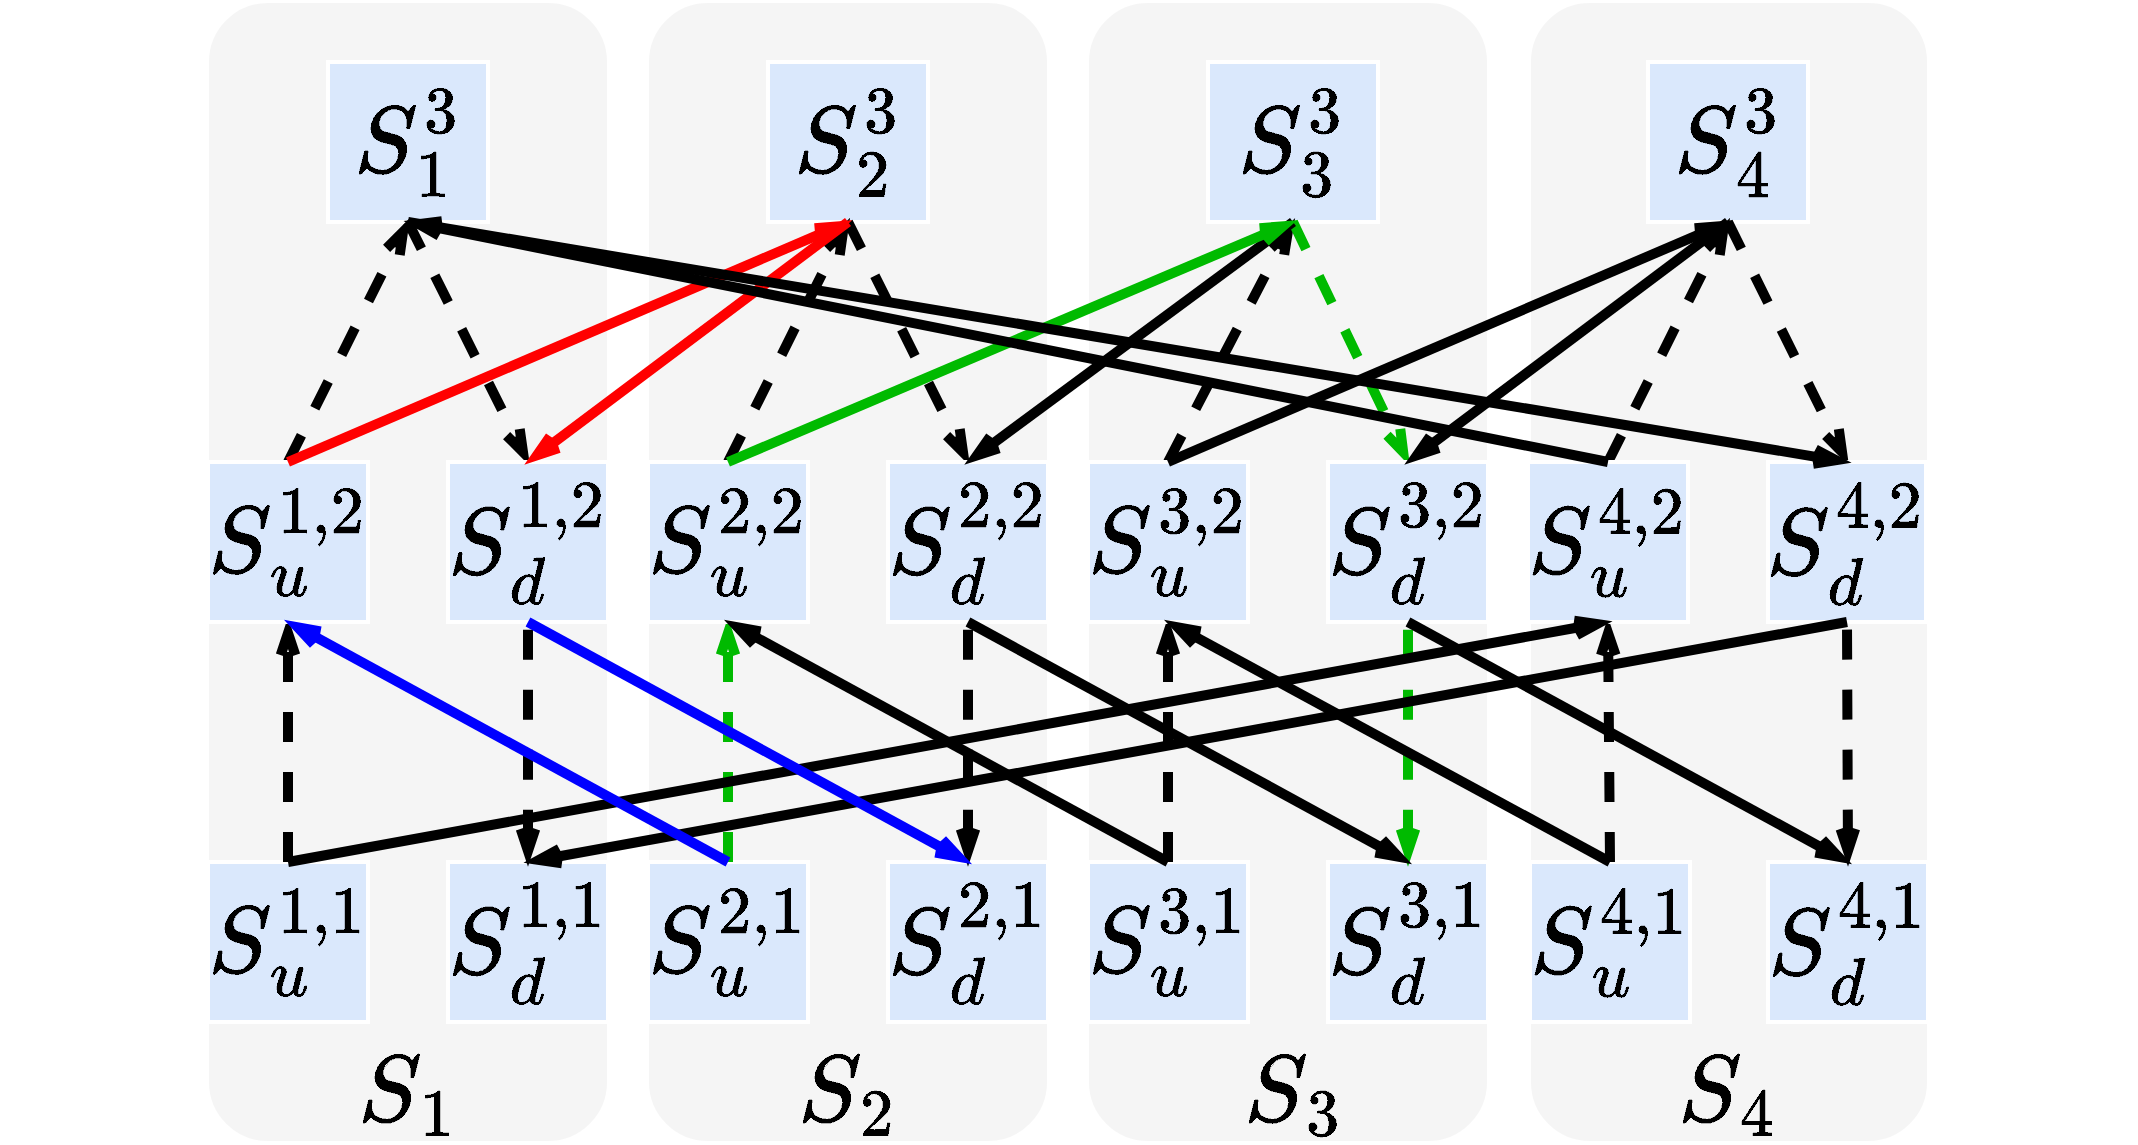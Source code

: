 <?xml version="1.0" encoding="UTF-8"?>
<mxfile version="20.5.3"><diagram id="flwIvw9OdboR_U-24BBX" name="第 1 页"><mxGraphModel dx="1746" dy="537" grid="1" gridSize="10" guides="1" tooltips="1" connect="1" arrows="1" fold="1" page="0" pageScale="1" pageWidth="827" pageHeight="1169" math="1" shadow="0"><root><mxCell id="0"/><mxCell id="1" parent="0"/><mxCell id="2" value="" style="rounded=1;whiteSpace=wrap;html=1;fillColor=#f5f5f5;fontColor=#333333;strokeColor=#FFFFFF;fontSize=22;" parent="1" vertex="1"><mxGeometry x="341" y="160" width="199" height="570" as="geometry"/></mxCell><mxCell id="3" value="" style="rounded=1;whiteSpace=wrap;html=1;fillColor=#f5f5f5;fontColor=#333333;strokeColor=#FFFFFF;fontSize=22;" parent="1" vertex="1"><mxGeometry x="120" y="160" width="200" height="570" as="geometry"/></mxCell><mxCell id="4" value="" style="rounded=1;whiteSpace=wrap;html=1;fillColor=#f5f5f5;fontColor=#333333;strokeColor=#FFFFFF;fontSize=22;" parent="1" vertex="1"><mxGeometry x="-100" y="160" width="200" height="570" as="geometry"/></mxCell><mxCell id="5" value="" style="rounded=1;whiteSpace=wrap;html=1;fillColor=#f5f5f5;fontColor=#333333;strokeColor=#FFFFFF;fontSize=22;" parent="1" vertex="1"><mxGeometry x="-320" y="160" width="200" height="570" as="geometry"/></mxCell><mxCell id="6" value="$$S_{u}^{1,1}$$" style="rounded=0;whiteSpace=wrap;html=1;strokeColor=#FFFFFF;fillColor=#dae8fc;strokeWidth=2;fontSize=40;" parent="1" vertex="1"><mxGeometry x="-320" y="590" width="80" height="80" as="geometry"/></mxCell><mxCell id="7" value="$$S_{d}^{1,1}$$" style="rounded=0;whiteSpace=wrap;html=1;strokeColor=#FFFFFF;fillColor=#dae8fc;strokeWidth=2;fontSize=40;" parent="1" vertex="1"><mxGeometry x="-200" y="590" width="80" height="80" as="geometry"/></mxCell><mxCell id="8" value="$$S_1^3$$" style="rounded=0;whiteSpace=wrap;html=1;strokeColor=#FFFFFF;fillColor=#dae8fc;strokeWidth=2;fontSize=40;" parent="1" vertex="1"><mxGeometry x="-260" y="190" width="80" height="80" as="geometry"/></mxCell><mxCell id="9" value="$$S_2^3$$" style="rounded=0;whiteSpace=wrap;html=1;strokeColor=#FFFFFF;fillColor=#dae8fc;strokeWidth=2;fontSize=40;" parent="1" vertex="1"><mxGeometry x="-40" y="190" width="80" height="80" as="geometry"/></mxCell><mxCell id="10" value="$$S_3^3$$" style="rounded=0;whiteSpace=wrap;html=1;strokeColor=#FFFFFF;fillColor=#dae8fc;imageWidth=36;imageHeight=36;strokeWidth=2;fontSize=40;" parent="1" vertex="1"><mxGeometry x="180" y="190" width="85" height="80" as="geometry"/></mxCell><mxCell id="11" value="$$S_4^3$$" style="rounded=0;whiteSpace=wrap;html=1;strokeColor=#FFFFFF;fillColor=#dae8fc;imageWidth=36;imageHeight=36;strokeWidth=2;fontSize=40;" parent="1" vertex="1"><mxGeometry x="400" y="190" width="80" height="80" as="geometry"/></mxCell><mxCell id="12" value="" style="endArrow=openThin;html=1;rounded=0;strokeColor=#000000;exitX=0.5;exitY=0;exitDx=0;exitDy=0;entryX=0.5;entryY=1;entryDx=0;entryDy=0;startArrow=none;startFill=0;endFill=0;dashed=1;fillColor=#d5e8d4;strokeWidth=5;fontSize=40;" parent="1" source="6" target="34" edge="1"><mxGeometry width="50" height="50" relative="1" as="geometry"><mxPoint x="-60" y="520" as="sourcePoint"/><mxPoint x="-100" y="500.0" as="targetPoint"/></mxGeometry></mxCell><mxCell id="13" value="" style="endArrow=none;html=1;rounded=0;strokeColor=#000000;exitX=0.5;exitY=0;exitDx=0;exitDy=0;entryX=0.5;entryY=1;entryDx=0;entryDy=0;startArrow=openThin;startFill=0;dashed=1;endFill=0;strokeWidth=5;fontSize=40;" parent="1" source="7" target="35" edge="1"><mxGeometry width="50" height="50" relative="1" as="geometry"><mxPoint x="-60" y="520" as="sourcePoint"/><mxPoint x="-60" y="500.0" as="targetPoint"/></mxGeometry></mxCell><mxCell id="14" value="$$S_{u}^{3,1}$$" style="rounded=0;whiteSpace=wrap;html=1;strokeColor=#FFFFFF;fillColor=#dae8fc;strokeWidth=2;fontSize=40;" parent="1" vertex="1"><mxGeometry x="120" y="590" width="80" height="80" as="geometry"/></mxCell><mxCell id="15" value="$$S_{d}^{3,1}$$" style="rounded=0;whiteSpace=wrap;html=1;strokeColor=#FFFFFF;fillColor=#dae8fc;strokeWidth=2;fontSize=40;" parent="1" vertex="1"><mxGeometry x="240" y="590" width="80" height="80" as="geometry"/></mxCell><mxCell id="16" value="" style="endArrow=openThin;html=1;rounded=0;strokeColor=#000000;exitX=0.5;exitY=0;exitDx=0;exitDy=0;entryX=0.5;entryY=1;entryDx=0;entryDy=0;endFill=0;dashed=1;startArrow=none;startFill=0;strokeWidth=5;fontSize=40;" parent="1" source="14" target="36" edge="1"><mxGeometry width="50" height="50" relative="1" as="geometry"><mxPoint x="145" y="520" as="sourcePoint"/><mxPoint x="105" y="500.0" as="targetPoint"/></mxGeometry></mxCell><mxCell id="17" value="" style="endArrow=none;html=1;rounded=0;strokeColor=#00BA00;exitX=0.5;exitY=0;exitDx=0;exitDy=0;entryX=0.5;entryY=1;entryDx=0;entryDy=0;startArrow=openThin;startFill=0;dashed=1;endFill=0;fillColor=#ffe6cc;strokeWidth=5;fontSize=40;" parent="1" source="15" target="37" edge="1"><mxGeometry width="50" height="50" relative="1" as="geometry"><mxPoint x="145" y="520" as="sourcePoint"/><mxPoint x="145" y="500.0" as="targetPoint"/></mxGeometry></mxCell><mxCell id="18" value="$$S_{u}^{4,1}$$" style="rounded=0;whiteSpace=wrap;html=1;strokeColor=#FFFFFF;fillColor=#dae8fc;strokeWidth=2;fontSize=40;" parent="1" vertex="1"><mxGeometry x="341" y="590" width="80" height="80" as="geometry"/></mxCell><mxCell id="19" value="$$S_{d}^{4,1}$$" style="rounded=0;whiteSpace=wrap;html=1;strokeColor=#FFFFFF;fillColor=#dae8fc;strokeWidth=2;fontSize=40;" parent="1" vertex="1"><mxGeometry x="460" y="590" width="80" height="80" as="geometry"/></mxCell><mxCell id="20" value="" style="endArrow=openThin;html=1;rounded=0;strokeColor=#000000;exitX=0.5;exitY=0;exitDx=0;exitDy=0;entryX=0.5;entryY=1;entryDx=0;entryDy=0;endFill=0;dashed=1;startArrow=none;startFill=0;strokeWidth=5;fontSize=40;" parent="1" source="18" target="38" edge="1"><mxGeometry width="50" height="50" relative="1" as="geometry"><mxPoint x="460" y="610" as="sourcePoint"/><mxPoint x="416" y="500.0" as="targetPoint"/></mxGeometry></mxCell><mxCell id="21" value="" style="endArrow=none;html=1;rounded=0;strokeColor=#000000;exitX=0.5;exitY=0;exitDx=0;exitDy=0;entryX=0.5;entryY=1;entryDx=0;entryDy=0;startArrow=openThin;startFill=0;dashed=1;endFill=0;fillColor=#ffe6cc;strokeWidth=5;fontSize=40;" parent="1" source="19" target="39" edge="1"><mxGeometry width="50" height="50" relative="1" as="geometry"><mxPoint x="456" y="520" as="sourcePoint"/><mxPoint x="456" y="500.0" as="targetPoint"/></mxGeometry></mxCell><mxCell id="22" value="$$S_{u}^{2,1}$$" style="rounded=0;whiteSpace=wrap;html=1;strokeColor=#FFFFFF;fillColor=#dae8fc;strokeWidth=2;fontSize=40;" parent="1" vertex="1"><mxGeometry x="-100" y="590" width="80" height="80" as="geometry"/></mxCell><mxCell id="23" value="$$S_{d}^{2,1}$$" style="rounded=0;whiteSpace=wrap;html=1;strokeColor=#FFFFFF;fillColor=#dae8fc;strokeWidth=2;fontSize=40;" parent="1" vertex="1"><mxGeometry x="20" y="590" width="80" height="80" as="geometry"/></mxCell><mxCell id="24" value="" style="endArrow=openThin;html=1;rounded=0;strokeColor=#00BA00;exitX=0.5;exitY=0;exitDx=0;exitDy=0;entryX=0.5;entryY=1;entryDx=0;entryDy=0;endFill=0;dashed=1;startArrow=none;startFill=0;strokeWidth=5;fontSize=40;" parent="1" source="22" target="40" edge="1"><mxGeometry width="50" height="50" relative="1" as="geometry"><mxPoint x="30" y="520" as="sourcePoint"/><mxPoint x="-10" y="500.0" as="targetPoint"/></mxGeometry></mxCell><mxCell id="25" value="" style="endArrow=none;html=1;rounded=0;strokeColor=#000000;exitX=0.5;exitY=0;exitDx=0;exitDy=0;entryX=0.5;entryY=1;entryDx=0;entryDy=0;startArrow=openThin;startFill=0;dashed=1;endFill=0;fillColor=#ffe6cc;strokeWidth=5;fontSize=40;" parent="1" source="23" target="41" edge="1"><mxGeometry width="50" height="50" relative="1" as="geometry"><mxPoint x="30" y="520" as="sourcePoint"/><mxPoint x="30" y="500.0" as="targetPoint"/></mxGeometry></mxCell><mxCell id="26" value="" style="endArrow=openThin;html=1;rounded=0;strokeColor=#000000;entryX=0.5;entryY=1;entryDx=0;entryDy=0;startArrow=none;startFill=0;endFill=0;dashed=1;fillColor=#d5e8d4;exitX=0.5;exitY=0;exitDx=0;exitDy=0;strokeWidth=5;fontSize=40;" parent="1" source="34" target="8" edge="1"><mxGeometry width="50" height="50" relative="1" as="geometry"><mxPoint x="-100" y="500" as="sourcePoint"/><mxPoint x="-70.48" y="420" as="targetPoint"/></mxGeometry></mxCell><mxCell id="27" value="" style="endArrow=openThin;html=1;rounded=0;strokeColor=#000000;exitX=0.5;exitY=0;exitDx=0;exitDy=0;entryX=0.5;entryY=1;entryDx=0;entryDy=0;startArrow=none;startFill=0;endFill=0;dashed=1;fillColor=#d5e8d4;strokeWidth=5;fontSize=40;" parent="1" source="40" target="9" edge="1"><mxGeometry width="50" height="50" relative="1" as="geometry"><mxPoint x="-10" y="480" as="sourcePoint"/><mxPoint x="-60" y="430" as="targetPoint"/></mxGeometry></mxCell><mxCell id="28" value="" style="endArrow=openThin;html=1;rounded=0;strokeColor=#000000;exitX=0.5;exitY=0;exitDx=0;exitDy=0;entryX=0.5;entryY=1;entryDx=0;entryDy=0;startArrow=none;startFill=0;endFill=0;dashed=1;strokeWidth=5;fontSize=40;" parent="1" source="36" target="10" edge="1"><mxGeometry width="50" height="50" relative="1" as="geometry"><mxPoint x="105" y="480" as="sourcePoint"/><mxPoint x="-15" y="440" as="targetPoint"/></mxGeometry></mxCell><mxCell id="29" value="" style="endArrow=openThin;html=1;rounded=0;strokeColor=#000000;exitX=0.5;exitY=0;exitDx=0;exitDy=0;entryX=0.5;entryY=1;entryDx=0;entryDy=0;startArrow=none;startFill=0;endFill=0;dashed=1;strokeWidth=5;fontSize=40;" parent="1" source="38" target="11" edge="1"><mxGeometry width="50" height="50" relative="1" as="geometry"><mxPoint x="416" y="480" as="sourcePoint"/><mxPoint x="456" y="430" as="targetPoint"/></mxGeometry></mxCell><mxCell id="30" value="" style="endArrow=openThin;html=1;rounded=0;strokeColor=#000000;exitX=0.5;exitY=1;exitDx=0;exitDy=0;startArrow=none;startFill=0;endFill=0;dashed=1;fillColor=#ffe6cc;entryX=0.5;entryY=0;entryDx=0;entryDy=0;strokeWidth=5;fontSize=40;" parent="1" source="11" target="39" edge="1"><mxGeometry width="50" height="50" relative="1" as="geometry"><mxPoint x="196" y="500" as="sourcePoint"/><mxPoint x="446" y="490" as="targetPoint"/></mxGeometry></mxCell><mxCell id="31" value="" style="endArrow=openThin;html=1;rounded=0;strokeColor=#00BA00;exitX=0.5;exitY=1;exitDx=0;exitDy=0;entryX=0.5;entryY=0;entryDx=0;entryDy=0;startArrow=none;startFill=0;endFill=0;dashed=1;fillColor=#ffe6cc;strokeWidth=5;fontSize=40;" parent="1" source="10" target="37" edge="1"><mxGeometry width="50" height="50" relative="1" as="geometry"><mxPoint x="-25" y="510" as="sourcePoint"/><mxPoint x="145" y="480" as="targetPoint"/></mxGeometry></mxCell><mxCell id="32" value="" style="endArrow=openThin;html=1;rounded=0;strokeColor=#000000;exitX=0.5;exitY=1;exitDx=0;exitDy=0;entryX=0.5;entryY=0;entryDx=0;entryDy=0;startArrow=none;startFill=0;endFill=0;dashed=1;fillColor=#d5e8d4;strokeWidth=5;fontSize=40;" parent="1" source="9" target="41" edge="1"><mxGeometry width="50" height="50" relative="1" as="geometry"><mxPoint x="-50" y="520" as="sourcePoint"/><mxPoint x="30" y="480" as="targetPoint"/></mxGeometry></mxCell><mxCell id="33" value="" style="endArrow=openThin;html=1;rounded=0;strokeColor=#000000;exitX=0.5;exitY=1;exitDx=0;exitDy=0;entryX=0.5;entryY=0;entryDx=0;entryDy=0;startArrow=none;startFill=0;endFill=0;dashed=1;strokeWidth=5;fontSize=40;" parent="1" source="8" target="35" edge="1"><mxGeometry width="50" height="50" relative="1" as="geometry"><mxPoint x="-90" y="490" as="sourcePoint"/><mxPoint x="-60" y="480" as="targetPoint"/></mxGeometry></mxCell><mxCell id="34" value="$$S_{u}^{1,2}$$" style="rounded=0;whiteSpace=wrap;html=1;strokeColor=#FFFFFF;fillColor=#dae8fc;strokeWidth=2;fontSize=40;" parent="1" vertex="1"><mxGeometry x="-320" y="390" width="80" height="80" as="geometry"/></mxCell><mxCell id="35" value="$$S_{d}^{1,2}$$" style="rounded=0;whiteSpace=wrap;html=1;strokeColor=#FFFFFF;fillColor=#dae8fc;strokeWidth=2;fontSize=40;" parent="1" vertex="1"><mxGeometry x="-200" y="390" width="80" height="80" as="geometry"/></mxCell><mxCell id="36" value="$$S_{u}^{3,2}$$" style="rounded=0;whiteSpace=wrap;html=1;strokeColor=#FFFFFF;fillColor=#dae8fc;strokeWidth=2;fontSize=40;" parent="1" vertex="1"><mxGeometry x="120" y="390" width="80" height="80" as="geometry"/></mxCell><mxCell id="37" value="$$S_{d}^{3,2}$$" style="rounded=0;whiteSpace=wrap;html=1;strokeColor=#FFFFFF;fillColor=#dae8fc;strokeWidth=2;fontSize=40;" parent="1" vertex="1"><mxGeometry x="240" y="390" width="80" height="80" as="geometry"/></mxCell><mxCell id="38" value="$$S_{u}^{4,2}$$" style="rounded=0;whiteSpace=wrap;html=1;strokeColor=#FFFFFF;fillColor=#dae8fc;strokeWidth=2;fontSize=40;" parent="1" vertex="1"><mxGeometry x="340" y="390" width="80" height="80" as="geometry"/></mxCell><mxCell id="39" value="$$S_{d}^{4,2}$$" style="rounded=0;whiteSpace=wrap;html=1;strokeColor=#FFFFFF;fillColor=#dae8fc;strokeWidth=2;fontSize=40;" parent="1" vertex="1"><mxGeometry x="460" y="390" width="79" height="80" as="geometry"/></mxCell><mxCell id="40" value="$$S_{u}^{2,2}$$" style="rounded=0;whiteSpace=wrap;html=1;strokeColor=#FFFFFF;fillColor=#dae8fc;strokeWidth=2;fontSize=40;" parent="1" vertex="1"><mxGeometry x="-100" y="390" width="80" height="80" as="geometry"/></mxCell><mxCell id="41" value="$$S_{d}^{2,2}$$" style="rounded=0;whiteSpace=wrap;html=1;strokeColor=#FFFFFF;fillColor=#dae8fc;strokeWidth=2;fontSize=40;" parent="1" vertex="1"><mxGeometry x="20" y="390" width="80" height="80" as="geometry"/></mxCell><mxCell id="42" value="" style="endArrow=openThin;html=1;rounded=0;strokeColor=#FF0000;exitX=0.5;exitY=0;exitDx=0;exitDy=0;entryX=0.5;entryY=1;entryDx=0;entryDy=0;startArrow=none;startFill=0;endFill=0;strokeWidth=5;fontSize=40;" parent="1" source="34" target="9" edge="1"><mxGeometry width="50" height="50" relative="1" as="geometry"><mxPoint x="-20" y="425" as="sourcePoint"/><mxPoint y="485" as="targetPoint"/></mxGeometry></mxCell><mxCell id="43" value="" style="endArrow=openThin;html=1;rounded=0;strokeColor=#000000;exitX=0.5;exitY=1;exitDx=0;exitDy=0;entryX=0.5;entryY=0;entryDx=0;entryDy=0;startArrow=none;startFill=0;endFill=0;strokeWidth=5;fontSize=40;" parent="1" source="11" target="37" edge="1"><mxGeometry width="50" height="50" relative="1" as="geometry"><mxPoint x="-100" y="295" as="sourcePoint"/><mxPoint y="235" as="targetPoint"/></mxGeometry></mxCell><mxCell id="44" value="" style="endArrow=openThin;html=1;rounded=0;strokeColor=#000000;exitX=0.5;exitY=0;exitDx=0;exitDy=0;entryX=0.5;entryY=1;entryDx=0;entryDy=0;startArrow=none;startFill=0;endFill=0;strokeWidth=5;fontSize=40;" parent="1" source="36" target="11" edge="1"><mxGeometry width="50" height="50" relative="1" as="geometry"><mxPoint x="-90" y="305" as="sourcePoint"/><mxPoint x="10" y="245" as="targetPoint"/></mxGeometry></mxCell><mxCell id="45" value="" style="endArrow=openThin;html=1;rounded=0;strokeColor=#000000;exitX=0.5;exitY=1;exitDx=0;exitDy=0;entryX=0.5;entryY=0;entryDx=0;entryDy=0;startArrow=none;startFill=0;endFill=0;strokeWidth=5;fontSize=40;" parent="1" source="10" target="41" edge="1"><mxGeometry width="50" height="50" relative="1" as="geometry"><mxPoint x="-80" y="315" as="sourcePoint"/><mxPoint x="20" y="255" as="targetPoint"/></mxGeometry></mxCell><mxCell id="46" value="" style="endArrow=openThin;html=1;rounded=0;strokeColor=#00BA00;exitX=0.5;exitY=0;exitDx=0;exitDy=0;entryX=0.5;entryY=1;entryDx=0;entryDy=0;startArrow=none;startFill=0;endFill=0;strokeWidth=5;fontSize=40;" parent="1" source="40" target="10" edge="1"><mxGeometry width="50" height="50" relative="1" as="geometry"><mxPoint x="-70" y="325" as="sourcePoint"/><mxPoint x="30" y="265" as="targetPoint"/></mxGeometry></mxCell><mxCell id="47" value="" style="endArrow=openThin;html=1;rounded=0;strokeColor=#FF0000;exitX=0.5;exitY=1;exitDx=0;exitDy=0;entryX=0.5;entryY=0;entryDx=0;entryDy=0;startArrow=none;startFill=0;endFill=0;strokeWidth=5;fontSize=40;" parent="1" source="9" target="35" edge="1"><mxGeometry width="50" height="50" relative="1" as="geometry"><mxPoint x="-60" y="335" as="sourcePoint"/><mxPoint x="40" y="275" as="targetPoint"/></mxGeometry></mxCell><mxCell id="48" value="" style="endArrow=openThin;html=1;rounded=0;strokeColor=#000000;exitX=0.5;exitY=1;exitDx=0;exitDy=0;startArrow=none;startFill=0;endFill=0;entryX=0.5;entryY=0;entryDx=0;entryDy=0;strokeWidth=5;fontSize=40;" parent="1" source="39" target="7" edge="1"><mxGeometry width="50" height="50" relative="1" as="geometry"><mxPoint x="-90" y="305" as="sourcePoint"/><mxPoint x="-20" y="345" as="targetPoint"/></mxGeometry></mxCell><mxCell id="49" value="" style="endArrow=openThin;html=1;rounded=0;strokeColor=#000000;exitX=0.5;exitY=0;exitDx=0;exitDy=0;entryX=0.5;entryY=1;entryDx=0;entryDy=0;startArrow=none;startFill=0;endFill=0;strokeWidth=5;fontSize=40;" parent="1" source="6" target="38" edge="1"><mxGeometry width="50" height="50" relative="1" as="geometry"><mxPoint x="30" y="355" as="sourcePoint"/><mxPoint x="130" y="295" as="targetPoint"/></mxGeometry></mxCell><mxCell id="50" value="" style="endArrow=openThin;html=1;rounded=0;strokeColor=#000000;exitX=0.5;exitY=1;exitDx=0;exitDy=0;startArrow=none;startFill=0;endFill=0;entryX=0.5;entryY=0;entryDx=0;entryDy=0;strokeWidth=5;fontSize=40;" parent="1" source="37" target="19" edge="1"><mxGeometry width="50" height="50" relative="1" as="geometry"><mxPoint x="-80" y="315" as="sourcePoint"/><mxPoint x="230" y="555" as="targetPoint"/></mxGeometry></mxCell><mxCell id="51" value="" style="endArrow=openThin;html=1;rounded=0;strokeColor=#000000;exitX=0.5;exitY=0;exitDx=0;exitDy=0;entryX=0.5;entryY=1;entryDx=0;entryDy=0;startArrow=none;startFill=0;endFill=0;strokeWidth=5;fontSize=40;" parent="1" source="18" target="36" edge="1"><mxGeometry width="50" height="50" relative="1" as="geometry"><mxPoint x="-70" y="325" as="sourcePoint"/><mxPoint x="30" y="265" as="targetPoint"/></mxGeometry></mxCell><mxCell id="52" value="" style="endArrow=openThin;html=1;rounded=0;strokeColor=#000000;exitX=0.5;exitY=1;exitDx=0;exitDy=0;entryX=0.5;entryY=0;entryDx=0;entryDy=0;startArrow=none;startFill=0;endFill=0;strokeWidth=5;fontSize=40;" parent="1" source="41" target="15" edge="1"><mxGeometry width="50" height="50" relative="1" as="geometry"><mxPoint x="-70" y="325" as="sourcePoint"/><mxPoint x="30" y="265" as="targetPoint"/></mxGeometry></mxCell><mxCell id="53" value="" style="endArrow=openThin;html=1;rounded=0;strokeColor=#000000;exitX=0.5;exitY=0;exitDx=0;exitDy=0;entryX=0.5;entryY=1;entryDx=0;entryDy=0;startArrow=none;startFill=0;endFill=0;strokeWidth=5;fontSize=40;" parent="1" source="14" target="40" edge="1"><mxGeometry width="50" height="50" relative="1" as="geometry"><mxPoint x="-60" y="335" as="sourcePoint"/><mxPoint x="40" y="275" as="targetPoint"/></mxGeometry></mxCell><mxCell id="54" value="" style="endArrow=openThin;html=1;rounded=0;strokeColor=#0000FF;exitX=0.5;exitY=1;exitDx=0;exitDy=0;entryX=0.5;entryY=0;entryDx=0;entryDy=0;startArrow=none;startFill=0;endFill=0;strokeWidth=5;fontSize=40;" parent="1" source="35" target="23" edge="1"><mxGeometry width="50" height="50" relative="1" as="geometry"><mxPoint x="-60" y="335" as="sourcePoint"/><mxPoint x="40" y="275" as="targetPoint"/></mxGeometry></mxCell><mxCell id="55" value="" style="endArrow=openThin;html=1;rounded=0;strokeColor=#0000FF;exitX=0.5;exitY=0;exitDx=0;exitDy=0;entryX=0.5;entryY=1;entryDx=0;entryDy=0;startArrow=none;startFill=0;endFill=0;strokeWidth=5;fontSize=40;" parent="1" source="22" target="34" edge="1"><mxGeometry width="50" height="50" relative="1" as="geometry"><mxPoint x="-50" y="345" as="sourcePoint"/><mxPoint x="50" y="285" as="targetPoint"/></mxGeometry></mxCell><mxCell id="56" value="" style="endArrow=openThin;html=1;rounded=0;strokeColor=#000000;exitX=0.5;exitY=1;exitDx=0;exitDy=0;entryX=0.5;entryY=0;entryDx=0;entryDy=0;startArrow=none;startFill=0;endFill=0;strokeWidth=5;fontSize=40;" parent="1" source="8" target="39" edge="1"><mxGeometry width="50" height="50" relative="1" as="geometry"><mxPoint x="-50" y="345" as="sourcePoint"/><mxPoint x="50" y="285" as="targetPoint"/></mxGeometry></mxCell><mxCell id="57" value="" style="endArrow=openThin;html=1;rounded=0;strokeColor=#000000;exitX=0.5;exitY=0;exitDx=0;exitDy=0;entryX=0.5;entryY=1;entryDx=0;entryDy=0;startArrow=none;startFill=0;endFill=0;strokeWidth=5;fontSize=40;" parent="1" source="38" target="8" edge="1"><mxGeometry width="50" height="50" relative="1" as="geometry"><mxPoint x="-40" y="355" as="sourcePoint"/><mxPoint x="60" y="295" as="targetPoint"/></mxGeometry></mxCell><mxCell id="58" value="$$S_1$$" style="text;html=1;strokeColor=none;fillColor=none;align=center;verticalAlign=middle;whiteSpace=wrap;rounded=0;fontSize=40;" parent="1" vertex="1"><mxGeometry x="-285" y="680" width="130" height="50" as="geometry"/></mxCell><mxCell id="59" value="$$S_2$$" style="text;html=1;strokeColor=none;fillColor=none;align=center;verticalAlign=middle;whiteSpace=wrap;rounded=0;fontSize=40;" parent="1" vertex="1"><mxGeometry x="-65" y="680" width="130" height="50" as="geometry"/></mxCell><mxCell id="60" value="$$S_3$$" style="text;html=1;strokeColor=none;fillColor=none;align=center;verticalAlign=middle;whiteSpace=wrap;rounded=0;fontSize=40;" parent="1" vertex="1"><mxGeometry x="157.5" y="680" width="130" height="50" as="geometry"/></mxCell><mxCell id="61" value="$$S_4$$" style="text;html=1;strokeColor=none;fillColor=none;align=center;verticalAlign=middle;whiteSpace=wrap;rounded=0;fontSize=40;" parent="1" vertex="1"><mxGeometry x="375" y="680" width="130" height="50" as="geometry"/></mxCell></root></mxGraphModel></diagram></mxfile>